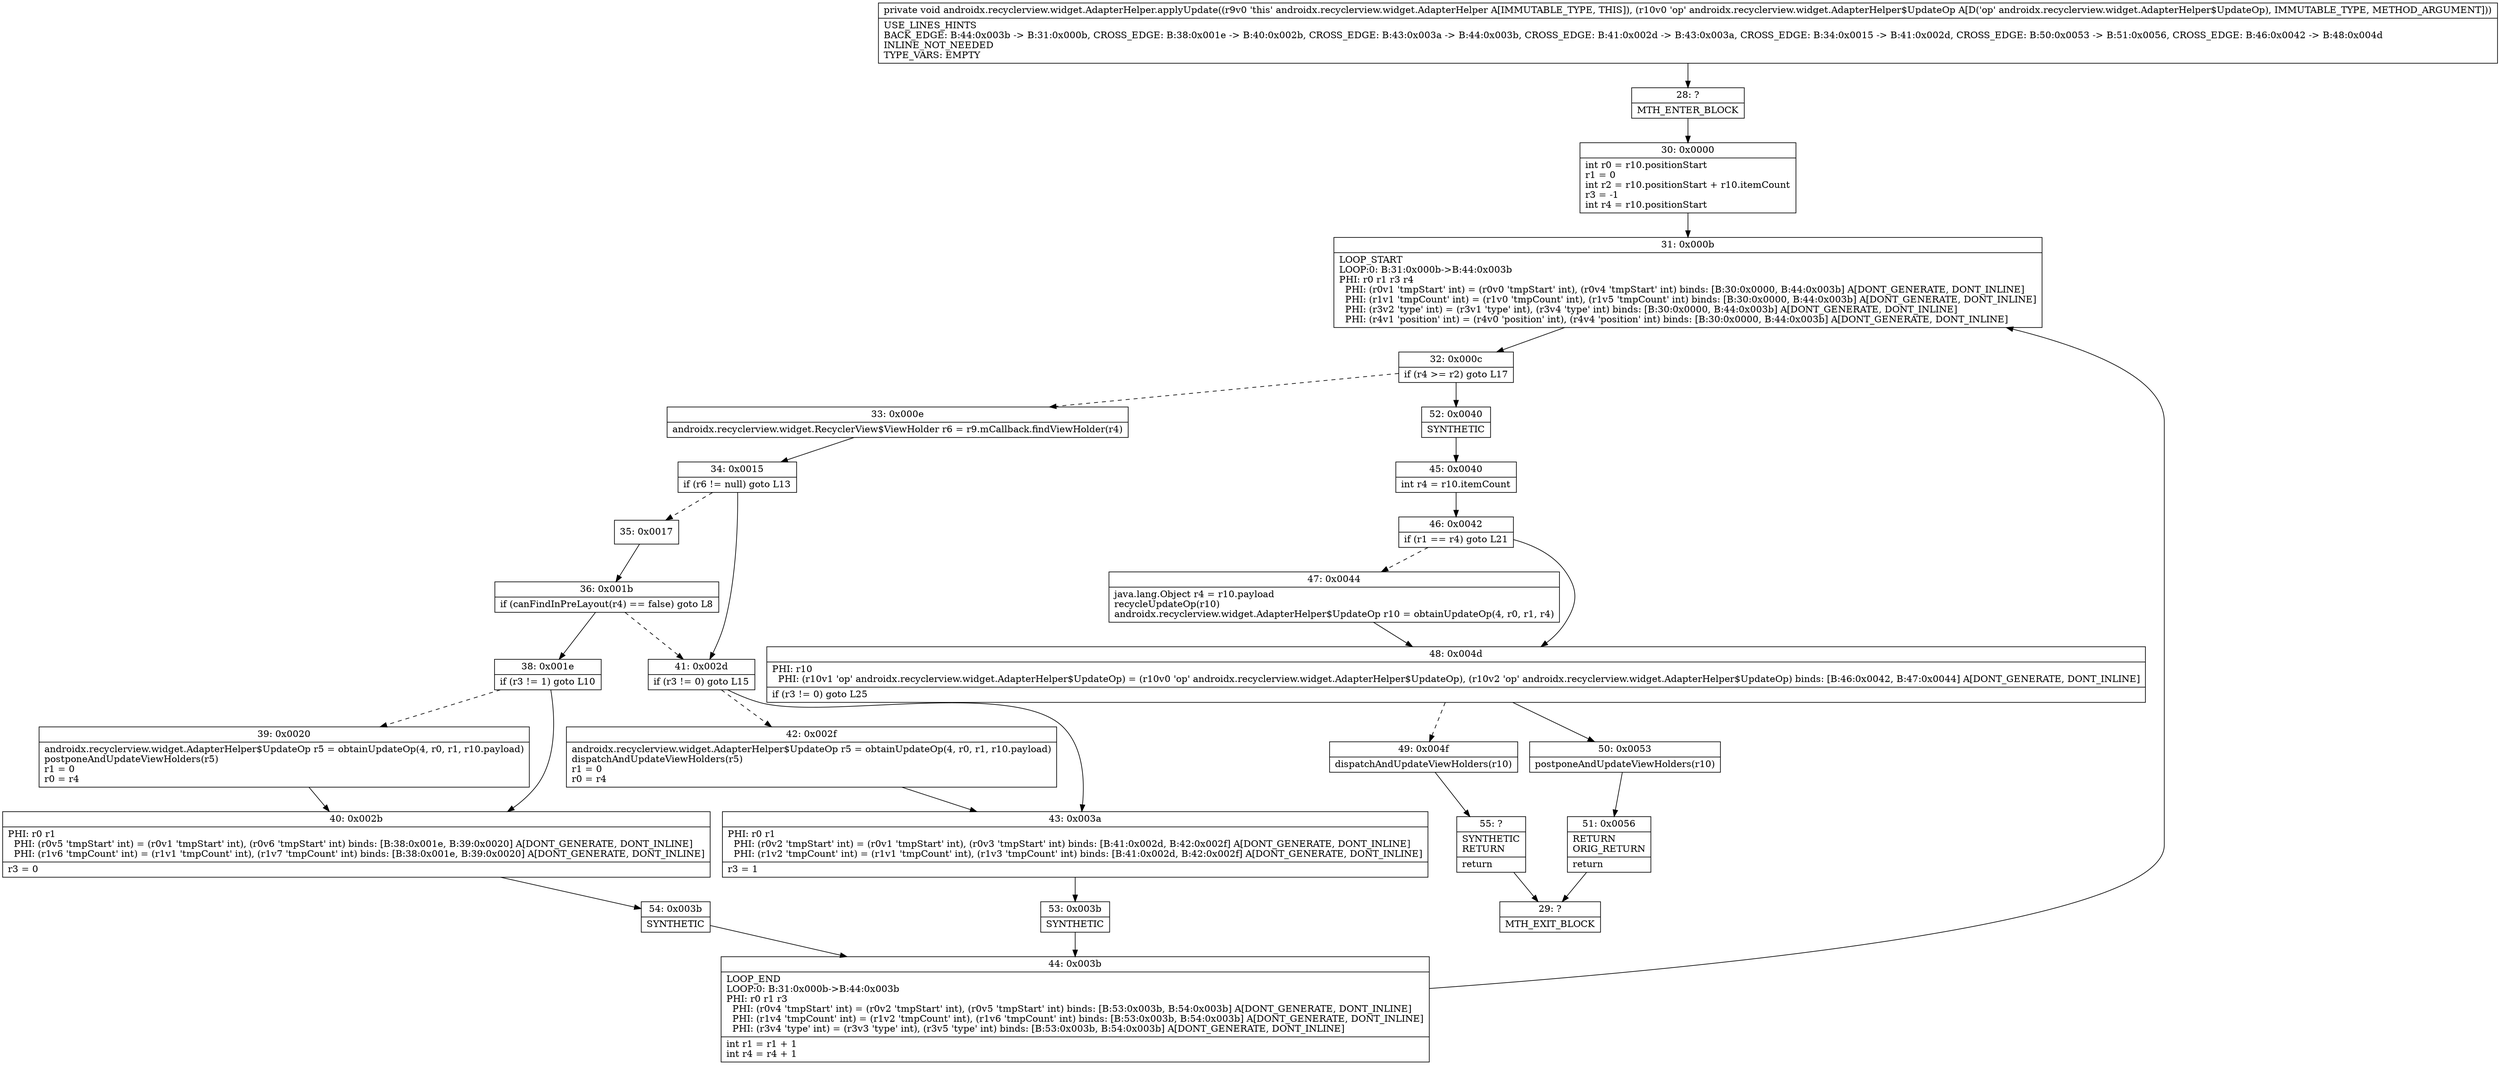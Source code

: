 digraph "CFG forandroidx.recyclerview.widget.AdapterHelper.applyUpdate(Landroidx\/recyclerview\/widget\/AdapterHelper$UpdateOp;)V" {
Node_28 [shape=record,label="{28\:\ ?|MTH_ENTER_BLOCK\l}"];
Node_30 [shape=record,label="{30\:\ 0x0000|int r0 = r10.positionStart\lr1 = 0\lint r2 = r10.positionStart + r10.itemCount\lr3 = \-1\lint r4 = r10.positionStart\l}"];
Node_31 [shape=record,label="{31\:\ 0x000b|LOOP_START\lLOOP:0: B:31:0x000b\-\>B:44:0x003b\lPHI: r0 r1 r3 r4 \l  PHI: (r0v1 'tmpStart' int) = (r0v0 'tmpStart' int), (r0v4 'tmpStart' int) binds: [B:30:0x0000, B:44:0x003b] A[DONT_GENERATE, DONT_INLINE]\l  PHI: (r1v1 'tmpCount' int) = (r1v0 'tmpCount' int), (r1v5 'tmpCount' int) binds: [B:30:0x0000, B:44:0x003b] A[DONT_GENERATE, DONT_INLINE]\l  PHI: (r3v2 'type' int) = (r3v1 'type' int), (r3v4 'type' int) binds: [B:30:0x0000, B:44:0x003b] A[DONT_GENERATE, DONT_INLINE]\l  PHI: (r4v1 'position' int) = (r4v0 'position' int), (r4v4 'position' int) binds: [B:30:0x0000, B:44:0x003b] A[DONT_GENERATE, DONT_INLINE]\l}"];
Node_32 [shape=record,label="{32\:\ 0x000c|if (r4 \>= r2) goto L17\l}"];
Node_33 [shape=record,label="{33\:\ 0x000e|androidx.recyclerview.widget.RecyclerView$ViewHolder r6 = r9.mCallback.findViewHolder(r4)\l}"];
Node_34 [shape=record,label="{34\:\ 0x0015|if (r6 != null) goto L13\l}"];
Node_35 [shape=record,label="{35\:\ 0x0017}"];
Node_36 [shape=record,label="{36\:\ 0x001b|if (canFindInPreLayout(r4) == false) goto L8\l}"];
Node_38 [shape=record,label="{38\:\ 0x001e|if (r3 != 1) goto L10\l}"];
Node_39 [shape=record,label="{39\:\ 0x0020|androidx.recyclerview.widget.AdapterHelper$UpdateOp r5 = obtainUpdateOp(4, r0, r1, r10.payload)\lpostponeAndUpdateViewHolders(r5)\lr1 = 0\lr0 = r4\l}"];
Node_40 [shape=record,label="{40\:\ 0x002b|PHI: r0 r1 \l  PHI: (r0v5 'tmpStart' int) = (r0v1 'tmpStart' int), (r0v6 'tmpStart' int) binds: [B:38:0x001e, B:39:0x0020] A[DONT_GENERATE, DONT_INLINE]\l  PHI: (r1v6 'tmpCount' int) = (r1v1 'tmpCount' int), (r1v7 'tmpCount' int) binds: [B:38:0x001e, B:39:0x0020] A[DONT_GENERATE, DONT_INLINE]\l|r3 = 0\l}"];
Node_54 [shape=record,label="{54\:\ 0x003b|SYNTHETIC\l}"];
Node_44 [shape=record,label="{44\:\ 0x003b|LOOP_END\lLOOP:0: B:31:0x000b\-\>B:44:0x003b\lPHI: r0 r1 r3 \l  PHI: (r0v4 'tmpStart' int) = (r0v2 'tmpStart' int), (r0v5 'tmpStart' int) binds: [B:53:0x003b, B:54:0x003b] A[DONT_GENERATE, DONT_INLINE]\l  PHI: (r1v4 'tmpCount' int) = (r1v2 'tmpCount' int), (r1v6 'tmpCount' int) binds: [B:53:0x003b, B:54:0x003b] A[DONT_GENERATE, DONT_INLINE]\l  PHI: (r3v4 'type' int) = (r3v3 'type' int), (r3v5 'type' int) binds: [B:53:0x003b, B:54:0x003b] A[DONT_GENERATE, DONT_INLINE]\l|int r1 = r1 + 1\lint r4 = r4 + 1\l}"];
Node_41 [shape=record,label="{41\:\ 0x002d|if (r3 != 0) goto L15\l}"];
Node_42 [shape=record,label="{42\:\ 0x002f|androidx.recyclerview.widget.AdapterHelper$UpdateOp r5 = obtainUpdateOp(4, r0, r1, r10.payload)\ldispatchAndUpdateViewHolders(r5)\lr1 = 0\lr0 = r4\l}"];
Node_43 [shape=record,label="{43\:\ 0x003a|PHI: r0 r1 \l  PHI: (r0v2 'tmpStart' int) = (r0v1 'tmpStart' int), (r0v3 'tmpStart' int) binds: [B:41:0x002d, B:42:0x002f] A[DONT_GENERATE, DONT_INLINE]\l  PHI: (r1v2 'tmpCount' int) = (r1v1 'tmpCount' int), (r1v3 'tmpCount' int) binds: [B:41:0x002d, B:42:0x002f] A[DONT_GENERATE, DONT_INLINE]\l|r3 = 1\l}"];
Node_53 [shape=record,label="{53\:\ 0x003b|SYNTHETIC\l}"];
Node_52 [shape=record,label="{52\:\ 0x0040|SYNTHETIC\l}"];
Node_45 [shape=record,label="{45\:\ 0x0040|int r4 = r10.itemCount\l}"];
Node_46 [shape=record,label="{46\:\ 0x0042|if (r1 == r4) goto L21\l}"];
Node_47 [shape=record,label="{47\:\ 0x0044|java.lang.Object r4 = r10.payload\lrecycleUpdateOp(r10)\landroidx.recyclerview.widget.AdapterHelper$UpdateOp r10 = obtainUpdateOp(4, r0, r1, r4)\l}"];
Node_48 [shape=record,label="{48\:\ 0x004d|PHI: r10 \l  PHI: (r10v1 'op' androidx.recyclerview.widget.AdapterHelper$UpdateOp) = (r10v0 'op' androidx.recyclerview.widget.AdapterHelper$UpdateOp), (r10v2 'op' androidx.recyclerview.widget.AdapterHelper$UpdateOp) binds: [B:46:0x0042, B:47:0x0044] A[DONT_GENERATE, DONT_INLINE]\l|if (r3 != 0) goto L25\l}"];
Node_49 [shape=record,label="{49\:\ 0x004f|dispatchAndUpdateViewHolders(r10)\l}"];
Node_55 [shape=record,label="{55\:\ ?|SYNTHETIC\lRETURN\l|return\l}"];
Node_29 [shape=record,label="{29\:\ ?|MTH_EXIT_BLOCK\l}"];
Node_50 [shape=record,label="{50\:\ 0x0053|postponeAndUpdateViewHolders(r10)\l}"];
Node_51 [shape=record,label="{51\:\ 0x0056|RETURN\lORIG_RETURN\l|return\l}"];
MethodNode[shape=record,label="{private void androidx.recyclerview.widget.AdapterHelper.applyUpdate((r9v0 'this' androidx.recyclerview.widget.AdapterHelper A[IMMUTABLE_TYPE, THIS]), (r10v0 'op' androidx.recyclerview.widget.AdapterHelper$UpdateOp A[D('op' androidx.recyclerview.widget.AdapterHelper$UpdateOp), IMMUTABLE_TYPE, METHOD_ARGUMENT]))  | USE_LINES_HINTS\lBACK_EDGE: B:44:0x003b \-\> B:31:0x000b, CROSS_EDGE: B:38:0x001e \-\> B:40:0x002b, CROSS_EDGE: B:43:0x003a \-\> B:44:0x003b, CROSS_EDGE: B:41:0x002d \-\> B:43:0x003a, CROSS_EDGE: B:34:0x0015 \-\> B:41:0x002d, CROSS_EDGE: B:50:0x0053 \-\> B:51:0x0056, CROSS_EDGE: B:46:0x0042 \-\> B:48:0x004d\lINLINE_NOT_NEEDED\lTYPE_VARS: EMPTY\l}"];
MethodNode -> Node_28;Node_28 -> Node_30;
Node_30 -> Node_31;
Node_31 -> Node_32;
Node_32 -> Node_33[style=dashed];
Node_32 -> Node_52;
Node_33 -> Node_34;
Node_34 -> Node_35[style=dashed];
Node_34 -> Node_41;
Node_35 -> Node_36;
Node_36 -> Node_38;
Node_36 -> Node_41[style=dashed];
Node_38 -> Node_39[style=dashed];
Node_38 -> Node_40;
Node_39 -> Node_40;
Node_40 -> Node_54;
Node_54 -> Node_44;
Node_44 -> Node_31;
Node_41 -> Node_42[style=dashed];
Node_41 -> Node_43;
Node_42 -> Node_43;
Node_43 -> Node_53;
Node_53 -> Node_44;
Node_52 -> Node_45;
Node_45 -> Node_46;
Node_46 -> Node_47[style=dashed];
Node_46 -> Node_48;
Node_47 -> Node_48;
Node_48 -> Node_49[style=dashed];
Node_48 -> Node_50;
Node_49 -> Node_55;
Node_55 -> Node_29;
Node_50 -> Node_51;
Node_51 -> Node_29;
}

